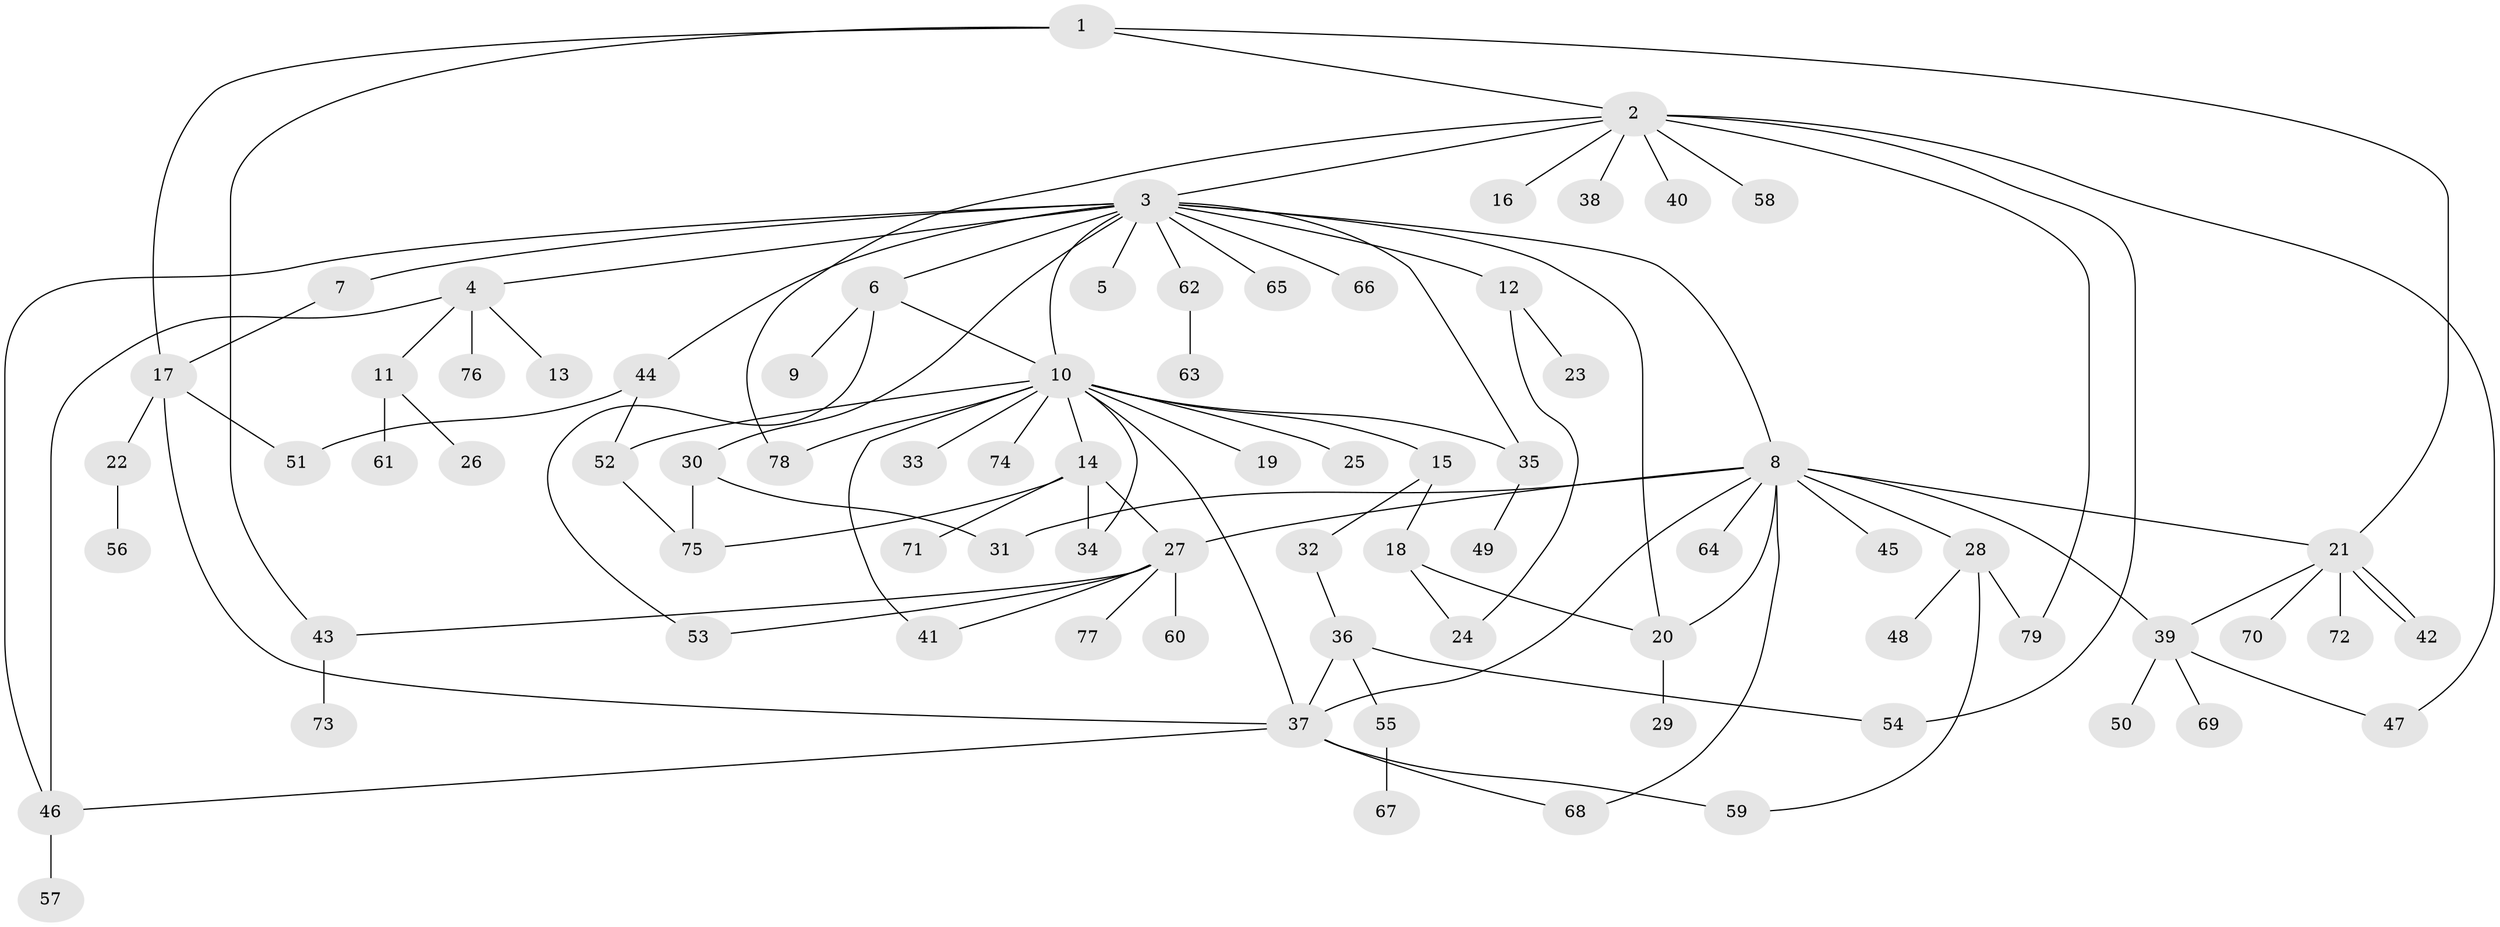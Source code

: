 // Generated by graph-tools (version 1.1) at 2025/48/03/09/25 04:48:33]
// undirected, 79 vertices, 108 edges
graph export_dot {
graph [start="1"]
  node [color=gray90,style=filled];
  1;
  2;
  3;
  4;
  5;
  6;
  7;
  8;
  9;
  10;
  11;
  12;
  13;
  14;
  15;
  16;
  17;
  18;
  19;
  20;
  21;
  22;
  23;
  24;
  25;
  26;
  27;
  28;
  29;
  30;
  31;
  32;
  33;
  34;
  35;
  36;
  37;
  38;
  39;
  40;
  41;
  42;
  43;
  44;
  45;
  46;
  47;
  48;
  49;
  50;
  51;
  52;
  53;
  54;
  55;
  56;
  57;
  58;
  59;
  60;
  61;
  62;
  63;
  64;
  65;
  66;
  67;
  68;
  69;
  70;
  71;
  72;
  73;
  74;
  75;
  76;
  77;
  78;
  79;
  1 -- 2;
  1 -- 17;
  1 -- 21;
  1 -- 43;
  2 -- 3;
  2 -- 16;
  2 -- 38;
  2 -- 40;
  2 -- 47;
  2 -- 54;
  2 -- 58;
  2 -- 78;
  2 -- 79;
  3 -- 4;
  3 -- 5;
  3 -- 6;
  3 -- 7;
  3 -- 8;
  3 -- 10;
  3 -- 12;
  3 -- 20;
  3 -- 30;
  3 -- 35;
  3 -- 44;
  3 -- 46;
  3 -- 62;
  3 -- 65;
  3 -- 66;
  4 -- 11;
  4 -- 13;
  4 -- 46;
  4 -- 76;
  6 -- 9;
  6 -- 10;
  6 -- 53;
  7 -- 17;
  8 -- 20;
  8 -- 21;
  8 -- 27;
  8 -- 28;
  8 -- 31;
  8 -- 37;
  8 -- 39;
  8 -- 45;
  8 -- 64;
  8 -- 68;
  10 -- 14;
  10 -- 15;
  10 -- 19;
  10 -- 25;
  10 -- 33;
  10 -- 34;
  10 -- 35;
  10 -- 37;
  10 -- 41;
  10 -- 52;
  10 -- 74;
  10 -- 78;
  11 -- 26;
  11 -- 61;
  12 -- 23;
  12 -- 24;
  14 -- 27;
  14 -- 34;
  14 -- 71;
  14 -- 75;
  15 -- 18;
  15 -- 32;
  17 -- 22;
  17 -- 37;
  17 -- 51;
  18 -- 20;
  18 -- 24;
  20 -- 29;
  21 -- 39;
  21 -- 42;
  21 -- 42;
  21 -- 70;
  21 -- 72;
  22 -- 56;
  27 -- 41;
  27 -- 43;
  27 -- 53;
  27 -- 60;
  27 -- 77;
  28 -- 48;
  28 -- 59;
  28 -- 79;
  30 -- 31;
  30 -- 75;
  32 -- 36;
  35 -- 49;
  36 -- 37;
  36 -- 54;
  36 -- 55;
  37 -- 46;
  37 -- 59;
  37 -- 68;
  39 -- 47;
  39 -- 50;
  39 -- 69;
  43 -- 73;
  44 -- 51;
  44 -- 52;
  46 -- 57;
  52 -- 75;
  55 -- 67;
  62 -- 63;
}
